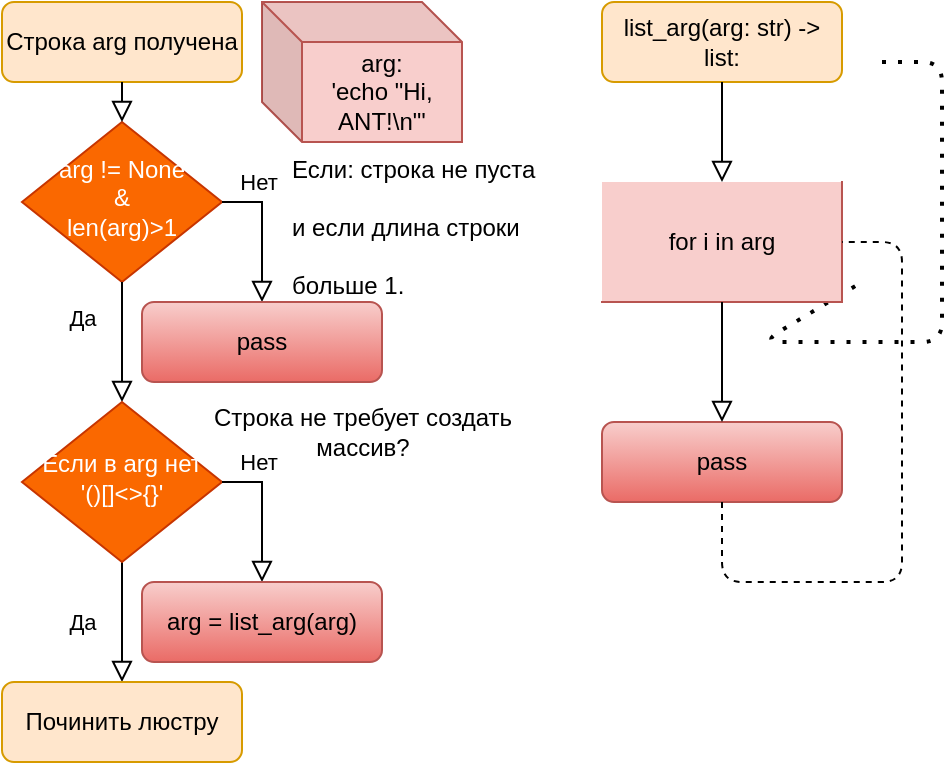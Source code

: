 <mxfile version="14.3.0" type="github">
  <diagram id="C5RBs43oDa-KdzZeNtuy" name="Page-1">
    <mxGraphModel dx="723" dy="421" grid="1" gridSize="10" guides="1" tooltips="1" connect="1" arrows="1" fold="1" page="1" pageScale="1" pageWidth="827" pageHeight="1169" math="0" shadow="0">
      <root>
        <mxCell id="WIyWlLk6GJQsqaUBKTNV-0" />
        <mxCell id="WIyWlLk6GJQsqaUBKTNV-1" parent="WIyWlLk6GJQsqaUBKTNV-0" />
        <mxCell id="glf8Gdkcyco9Y0pr3LGQ-36" value="Строка arg получена" style="rounded=1;whiteSpace=wrap;html=1;fontSize=12;glass=0;strokeWidth=1;shadow=0;fillColor=#ffe6cc;strokeColor=#d79b00;" vertex="1" parent="WIyWlLk6GJQsqaUBKTNV-1">
          <mxGeometry x="30" width="120" height="40" as="geometry" />
        </mxCell>
        <mxCell id="glf8Gdkcyco9Y0pr3LGQ-37" value="arg != None&lt;br&gt;&amp;amp;&lt;br&gt;len(arg)&amp;gt;1" style="rhombus;whiteSpace=wrap;html=1;shadow=0;fontFamily=Helvetica;fontSize=12;align=center;strokeWidth=1;spacing=6;spacingTop=-4;fillColor=#fa6800;strokeColor=#C73500;fontColor=#ffffff;" vertex="1" parent="WIyWlLk6GJQsqaUBKTNV-1">
          <mxGeometry x="40" y="60" width="100" height="80" as="geometry" />
        </mxCell>
        <mxCell id="glf8Gdkcyco9Y0pr3LGQ-38" value="" style="rounded=0;html=1;jettySize=auto;orthogonalLoop=1;fontSize=11;endArrow=block;endFill=0;endSize=8;strokeWidth=1;shadow=0;labelBackgroundColor=none;edgeStyle=orthogonalEdgeStyle;entryX=0.5;entryY=0;entryDx=0;entryDy=0;" edge="1" parent="WIyWlLk6GJQsqaUBKTNV-1" target="glf8Gdkcyco9Y0pr3LGQ-37">
          <mxGeometry relative="1" as="geometry">
            <mxPoint x="90" y="40" as="sourcePoint" />
            <mxPoint x="30" y="90" as="targetPoint" />
            <Array as="points">
              <mxPoint x="90" y="60" />
              <mxPoint x="90" y="60" />
            </Array>
          </mxGeometry>
        </mxCell>
        <mxCell id="glf8Gdkcyco9Y0pr3LGQ-39" value="Нет" style="edgeStyle=orthogonalEdgeStyle;rounded=0;html=1;jettySize=auto;orthogonalLoop=1;fontSize=11;endArrow=block;endFill=0;endSize=8;strokeWidth=1;shadow=0;labelBackgroundColor=none;exitX=1;exitY=0.5;exitDx=0;exitDy=0;" edge="1" parent="WIyWlLk6GJQsqaUBKTNV-1" source="glf8Gdkcyco9Y0pr3LGQ-37" target="glf8Gdkcyco9Y0pr3LGQ-40">
          <mxGeometry x="-0.5" y="10" relative="1" as="geometry">
            <mxPoint as="offset" />
            <mxPoint x="160" y="170" as="sourcePoint" />
            <Array as="points">
              <mxPoint x="160" y="100" />
            </Array>
          </mxGeometry>
        </mxCell>
        <mxCell id="glf8Gdkcyco9Y0pr3LGQ-40" value="pass" style="rounded=1;whiteSpace=wrap;html=1;fontSize=12;glass=0;strokeWidth=1;shadow=0;fillColor=#f8cecc;gradientColor=#ea6b66;strokeColor=#b85450;" vertex="1" parent="WIyWlLk6GJQsqaUBKTNV-1">
          <mxGeometry x="100" y="150" width="120" height="40" as="geometry" />
        </mxCell>
        <mxCell id="glf8Gdkcyco9Y0pr3LGQ-41" value="Да" style="rounded=0;html=1;jettySize=auto;orthogonalLoop=1;fontSize=11;endArrow=block;endFill=0;endSize=8;strokeWidth=1;shadow=0;labelBackgroundColor=none;edgeStyle=orthogonalEdgeStyle;exitX=0.5;exitY=1;exitDx=0;exitDy=0;" edge="1" parent="WIyWlLk6GJQsqaUBKTNV-1" source="glf8Gdkcyco9Y0pr3LGQ-37" target="glf8Gdkcyco9Y0pr3LGQ-44">
          <mxGeometry x="-0.4" y="-20" relative="1" as="geometry">
            <mxPoint as="offset" />
            <mxPoint x="180" y="210" as="sourcePoint" />
            <mxPoint x="40" y="190" as="targetPoint" />
            <Array as="points" />
          </mxGeometry>
        </mxCell>
        <mxCell id="glf8Gdkcyco9Y0pr3LGQ-42" value="Да" style="rounded=0;html=1;jettySize=auto;orthogonalLoop=1;fontSize=11;endArrow=block;endFill=0;endSize=8;strokeWidth=1;shadow=0;labelBackgroundColor=none;edgeStyle=orthogonalEdgeStyle;entryX=0.5;entryY=0;entryDx=0;entryDy=0;exitX=0.5;exitY=1;exitDx=0;exitDy=0;" edge="1" parent="WIyWlLk6GJQsqaUBKTNV-1" source="glf8Gdkcyco9Y0pr3LGQ-44" target="glf8Gdkcyco9Y0pr3LGQ-45">
          <mxGeometry x="-0.001" y="-20" relative="1" as="geometry">
            <mxPoint as="offset" />
            <mxPoint x="220" y="330" as="sourcePoint" />
            <Array as="points" />
          </mxGeometry>
        </mxCell>
        <mxCell id="glf8Gdkcyco9Y0pr3LGQ-44" value="Если в arg нет &#39;()[]&amp;lt;&amp;gt;{}&#39;" style="rhombus;whiteSpace=wrap;html=1;shadow=0;fontFamily=Helvetica;fontSize=12;align=center;strokeWidth=1;spacing=6;spacingTop=-4;fillColor=#fa6800;strokeColor=#C73500;fontColor=#ffffff;" vertex="1" parent="WIyWlLk6GJQsqaUBKTNV-1">
          <mxGeometry x="40" y="200" width="100" height="80" as="geometry" />
        </mxCell>
        <mxCell id="glf8Gdkcyco9Y0pr3LGQ-45" value="Починить люстру" style="rounded=1;whiteSpace=wrap;html=1;fontSize=12;glass=0;strokeWidth=1;shadow=0;fillColor=#ffe6cc;strokeColor=#d79b00;" vertex="1" parent="WIyWlLk6GJQsqaUBKTNV-1">
          <mxGeometry x="30" y="340" width="120" height="40" as="geometry" />
        </mxCell>
        <mxCell id="glf8Gdkcyco9Y0pr3LGQ-51" value="arg:&lt;br&gt;&#39;echo &quot;Hi, ANT!\n&quot;&#39;" style="shape=cube;whiteSpace=wrap;html=1;boundedLbl=1;backgroundOutline=1;darkOpacity=0.05;darkOpacity2=0.1;shadow=0;strokeWidth=1;fillColor=#f8cecc;strokeColor=#b85450;" vertex="1" parent="WIyWlLk6GJQsqaUBKTNV-1">
          <mxGeometry x="160" width="100" height="70" as="geometry" />
        </mxCell>
        <mxCell id="glf8Gdkcyco9Y0pr3LGQ-53" value="Нет" style="edgeStyle=orthogonalEdgeStyle;rounded=0;html=1;jettySize=auto;orthogonalLoop=1;fontSize=11;endArrow=block;endFill=0;endSize=8;strokeWidth=1;shadow=0;labelBackgroundColor=none;exitX=1;exitY=0.5;exitDx=0;exitDy=0;entryX=0.5;entryY=0;entryDx=0;entryDy=0;" edge="1" parent="WIyWlLk6GJQsqaUBKTNV-1" source="glf8Gdkcyco9Y0pr3LGQ-44" target="glf8Gdkcyco9Y0pr3LGQ-54">
          <mxGeometry x="-0.5" y="10" relative="1" as="geometry">
            <mxPoint as="offset" />
            <mxPoint x="180" y="260" as="sourcePoint" />
            <Array as="points">
              <mxPoint x="160" y="240" />
            </Array>
            <mxPoint x="220.034" y="300" as="targetPoint" />
          </mxGeometry>
        </mxCell>
        <mxCell id="glf8Gdkcyco9Y0pr3LGQ-54" value="arg = list_arg(arg)" style="rounded=1;whiteSpace=wrap;html=1;fontSize=12;glass=0;strokeWidth=1;shadow=0;fillColor=#f8cecc;strokeColor=#b85450;gradientColor=#ea6b66;" vertex="1" parent="WIyWlLk6GJQsqaUBKTNV-1">
          <mxGeometry x="100" y="290" width="120" height="40" as="geometry" />
        </mxCell>
        <mxCell id="glf8Gdkcyco9Y0pr3LGQ-56" value="&lt;h1&gt;&lt;span style=&quot;font-size: 12px ; font-weight: normal&quot;&gt;Если: строка не пуста и если длина строки больше 1.&lt;/span&gt;&lt;br&gt;&lt;/h1&gt;" style="text;html=1;strokeColor=none;fillColor=none;spacing=5;spacingTop=-20;whiteSpace=wrap;overflow=hidden;rounded=0;shadow=0;" vertex="1" parent="WIyWlLk6GJQsqaUBKTNV-1">
          <mxGeometry x="170" y="60" width="130" height="90" as="geometry" />
        </mxCell>
        <mxCell id="glf8Gdkcyco9Y0pr3LGQ-62" value="" style="endArrow=none;dashed=1;html=1;dashPattern=1 3;strokeWidth=2;labelBackgroundColor=none;entryX=0.5;entryY=1;entryDx=0;entryDy=0;exitX=1;exitY=0.5;exitDx=0;exitDy=0;" edge="1" parent="WIyWlLk6GJQsqaUBKTNV-1" target="glf8Gdkcyco9Y0pr3LGQ-60">
          <mxGeometry width="50" height="50" relative="1" as="geometry">
            <mxPoint x="470" y="30.0" as="sourcePoint" />
            <mxPoint x="460" y="140" as="targetPoint" />
            <Array as="points">
              <mxPoint x="500" y="30" />
              <mxPoint x="500" y="170" />
              <mxPoint x="410" y="170" />
            </Array>
          </mxGeometry>
        </mxCell>
        <mxCell id="glf8Gdkcyco9Y0pr3LGQ-67" value="Строка не требует создать&lt;br&gt;массив?" style="text;html=1;align=center;verticalAlign=middle;resizable=0;points=[];autosize=1;" vertex="1" parent="WIyWlLk6GJQsqaUBKTNV-1">
          <mxGeometry x="130" y="200" width="160" height="30" as="geometry" />
        </mxCell>
        <mxCell id="glf8Gdkcyco9Y0pr3LGQ-70" value="list_arg(arg: str) -&amp;gt; list:" style="rounded=1;whiteSpace=wrap;html=1;fontSize=12;glass=0;strokeWidth=1;shadow=0;fillColor=#ffe6cc;strokeColor=#d79b00;" vertex="1" parent="WIyWlLk6GJQsqaUBKTNV-1">
          <mxGeometry x="330" width="120" height="40" as="geometry" />
        </mxCell>
        <mxCell id="glf8Gdkcyco9Y0pr3LGQ-71" value="for i in arg" style="shape=partialRectangle;whiteSpace=wrap;html=1;top=0;left=0;fillColor=#f8cecc;shadow=0;strokeWidth=1;strokeColor=#b85450;" vertex="1" parent="WIyWlLk6GJQsqaUBKTNV-1">
          <mxGeometry x="330" y="90" width="120" height="60" as="geometry" />
        </mxCell>
        <mxCell id="glf8Gdkcyco9Y0pr3LGQ-72" value="pass" style="rounded=1;whiteSpace=wrap;html=1;fontSize=12;glass=0;strokeWidth=1;shadow=0;fillColor=#f8cecc;strokeColor=#b85450;gradientColor=#ea6b66;" vertex="1" parent="WIyWlLk6GJQsqaUBKTNV-1">
          <mxGeometry x="330" y="210" width="120" height="40" as="geometry" />
        </mxCell>
        <mxCell id="glf8Gdkcyco9Y0pr3LGQ-75" value="" style="endArrow=none;dashed=1;html=1;labelBackgroundColor=none;exitX=0.5;exitY=1;exitDx=0;exitDy=0;entryX=1;entryY=0.5;entryDx=0;entryDy=0;rounded=1;" edge="1" parent="WIyWlLk6GJQsqaUBKTNV-1" source="glf8Gdkcyco9Y0pr3LGQ-72" target="glf8Gdkcyco9Y0pr3LGQ-71">
          <mxGeometry width="50" height="50" relative="1" as="geometry">
            <mxPoint x="380" y="200" as="sourcePoint" />
            <mxPoint x="550" y="160" as="targetPoint" />
            <Array as="points">
              <mxPoint x="390" y="290" />
              <mxPoint x="480" y="290" />
              <mxPoint x="480" y="120" />
            </Array>
          </mxGeometry>
        </mxCell>
        <mxCell id="glf8Gdkcyco9Y0pr3LGQ-79" value="" style="rounded=0;html=1;jettySize=auto;orthogonalLoop=1;fontSize=11;endArrow=block;endFill=0;endSize=8;strokeWidth=1;shadow=0;labelBackgroundColor=none;edgeStyle=orthogonalEdgeStyle;exitX=0.5;exitY=1;exitDx=0;exitDy=0;entryX=0.5;entryY=0;entryDx=0;entryDy=0;" edge="1" parent="WIyWlLk6GJQsqaUBKTNV-1" source="glf8Gdkcyco9Y0pr3LGQ-70" target="glf8Gdkcyco9Y0pr3LGQ-71">
          <mxGeometry relative="1" as="geometry">
            <mxPoint x="420" y="120" as="sourcePoint" />
            <mxPoint x="760" y="220" as="targetPoint" />
            <Array as="points">
              <mxPoint x="390" y="90" />
              <mxPoint x="390" y="90" />
            </Array>
          </mxGeometry>
        </mxCell>
        <mxCell id="glf8Gdkcyco9Y0pr3LGQ-80" value="" style="rounded=0;html=1;jettySize=auto;orthogonalLoop=1;fontSize=11;endArrow=block;endFill=0;endSize=8;strokeWidth=1;shadow=0;labelBackgroundColor=none;edgeStyle=orthogonalEdgeStyle;exitX=0.5;exitY=1;exitDx=0;exitDy=0;entryX=0.5;entryY=0;entryDx=0;entryDy=0;" edge="1" parent="WIyWlLk6GJQsqaUBKTNV-1" source="glf8Gdkcyco9Y0pr3LGQ-71" target="glf8Gdkcyco9Y0pr3LGQ-72">
          <mxGeometry relative="1" as="geometry">
            <mxPoint x="400" y="50" as="sourcePoint" />
            <mxPoint x="690" y="190" as="targetPoint" />
            <Array as="points">
              <mxPoint x="390" y="180" />
              <mxPoint x="390" y="180" />
            </Array>
          </mxGeometry>
        </mxCell>
      </root>
    </mxGraphModel>
  </diagram>
</mxfile>
